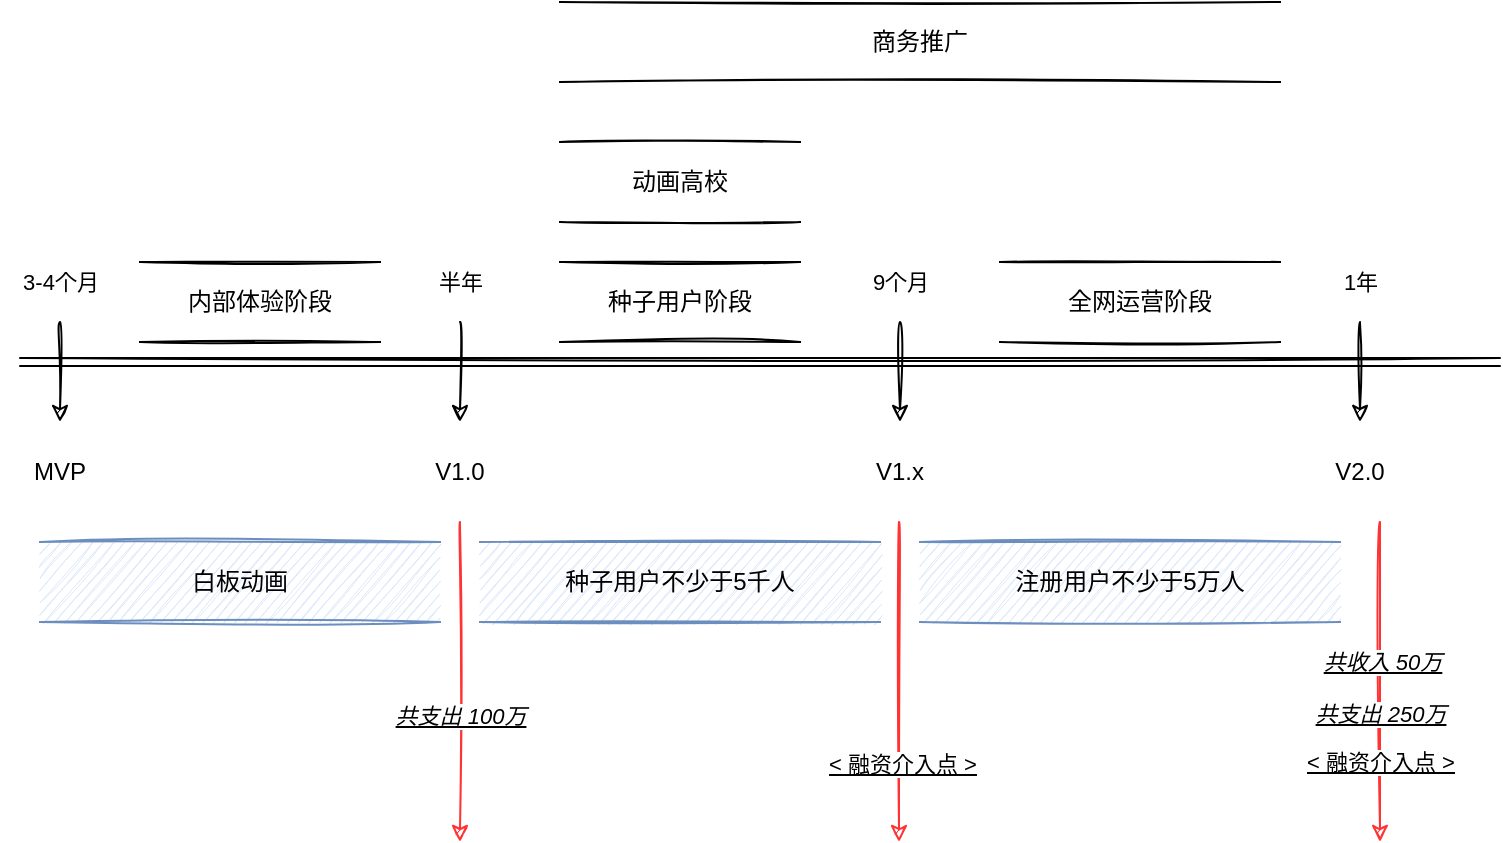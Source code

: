 <mxfile version="20.0.4" type="github">
  <diagram id="yJlJ7mEp0fNVplh_2X6F" name="Page-1">
    <mxGraphModel dx="770" dy="535" grid="1" gridSize="10" guides="1" tooltips="1" connect="1" arrows="1" fold="1" page="1" pageScale="1" pageWidth="827" pageHeight="1169" math="0" shadow="0">
      <root>
        <mxCell id="0" />
        <mxCell id="1" parent="0" />
        <mxCell id="FxuBHbc18nJ3sRIm5NDL-1" value="" style="shape=link;html=1;rounded=0;sketch=1;curved=1;" edge="1" parent="1">
          <mxGeometry width="100" relative="1" as="geometry">
            <mxPoint x="40" y="240" as="sourcePoint" />
            <mxPoint x="780" y="240" as="targetPoint" />
          </mxGeometry>
        </mxCell>
        <mxCell id="FxuBHbc18nJ3sRIm5NDL-2" value="" style="endArrow=classic;html=1;rounded=0;sketch=1;curved=1;" edge="1" parent="1">
          <mxGeometry width="50" height="50" relative="1" as="geometry">
            <mxPoint x="60" y="220" as="sourcePoint" />
            <mxPoint x="60" y="270" as="targetPoint" />
          </mxGeometry>
        </mxCell>
        <mxCell id="FxuBHbc18nJ3sRIm5NDL-4" value="3-4个月" style="edgeLabel;html=1;align=center;verticalAlign=middle;resizable=0;points=[];" vertex="1" connectable="0" parent="FxuBHbc18nJ3sRIm5NDL-2">
          <mxGeometry x="-0.56" relative="1" as="geometry">
            <mxPoint y="-31" as="offset" />
          </mxGeometry>
        </mxCell>
        <mxCell id="FxuBHbc18nJ3sRIm5NDL-7" value="" style="endArrow=classic;html=1;rounded=0;sketch=1;curved=1;" edge="1" parent="1">
          <mxGeometry width="50" height="50" relative="1" as="geometry">
            <mxPoint x="260" y="220" as="sourcePoint" />
            <mxPoint x="260" y="270" as="targetPoint" />
          </mxGeometry>
        </mxCell>
        <mxCell id="FxuBHbc18nJ3sRIm5NDL-8" value="半年" style="edgeLabel;html=1;align=center;verticalAlign=middle;resizable=0;points=[];" vertex="1" connectable="0" parent="FxuBHbc18nJ3sRIm5NDL-7">
          <mxGeometry x="-0.56" relative="1" as="geometry">
            <mxPoint y="-31" as="offset" />
          </mxGeometry>
        </mxCell>
        <mxCell id="FxuBHbc18nJ3sRIm5NDL-9" value="" style="endArrow=classic;html=1;rounded=0;sketch=1;curved=1;" edge="1" parent="1">
          <mxGeometry width="50" height="50" relative="1" as="geometry">
            <mxPoint x="480" y="220" as="sourcePoint" />
            <mxPoint x="480" y="270" as="targetPoint" />
          </mxGeometry>
        </mxCell>
        <mxCell id="FxuBHbc18nJ3sRIm5NDL-10" value="9个月" style="edgeLabel;html=1;align=center;verticalAlign=middle;resizable=0;points=[];" vertex="1" connectable="0" parent="FxuBHbc18nJ3sRIm5NDL-9">
          <mxGeometry x="-0.56" relative="1" as="geometry">
            <mxPoint y="-31" as="offset" />
          </mxGeometry>
        </mxCell>
        <mxCell id="FxuBHbc18nJ3sRIm5NDL-11" value="" style="endArrow=classic;html=1;rounded=0;sketch=1;curved=1;" edge="1" parent="1">
          <mxGeometry width="50" height="50" relative="1" as="geometry">
            <mxPoint x="710" y="220" as="sourcePoint" />
            <mxPoint x="710" y="270" as="targetPoint" />
          </mxGeometry>
        </mxCell>
        <mxCell id="FxuBHbc18nJ3sRIm5NDL-12" value="1年" style="edgeLabel;html=1;align=center;verticalAlign=middle;resizable=0;points=[];" vertex="1" connectable="0" parent="FxuBHbc18nJ3sRIm5NDL-11">
          <mxGeometry x="-0.56" relative="1" as="geometry">
            <mxPoint y="-31" as="offset" />
          </mxGeometry>
        </mxCell>
        <mxCell id="FxuBHbc18nJ3sRIm5NDL-13" value="MVP" style="text;html=1;strokeColor=none;fillColor=none;align=center;verticalAlign=middle;whiteSpace=wrap;rounded=0;sketch=1;" vertex="1" parent="1">
          <mxGeometry x="30" y="280" width="60" height="30" as="geometry" />
        </mxCell>
        <mxCell id="FxuBHbc18nJ3sRIm5NDL-14" value="V1.0" style="text;html=1;strokeColor=none;fillColor=none;align=center;verticalAlign=middle;whiteSpace=wrap;rounded=0;sketch=1;" vertex="1" parent="1">
          <mxGeometry x="230" y="280" width="60" height="30" as="geometry" />
        </mxCell>
        <mxCell id="FxuBHbc18nJ3sRIm5NDL-15" value="V1.x" style="text;html=1;strokeColor=none;fillColor=none;align=center;verticalAlign=middle;whiteSpace=wrap;rounded=0;sketch=1;" vertex="1" parent="1">
          <mxGeometry x="450" y="280" width="60" height="30" as="geometry" />
        </mxCell>
        <mxCell id="FxuBHbc18nJ3sRIm5NDL-16" value="V2.0" style="text;html=1;strokeColor=none;fillColor=none;align=center;verticalAlign=middle;whiteSpace=wrap;rounded=0;sketch=1;" vertex="1" parent="1">
          <mxGeometry x="680" y="280" width="60" height="30" as="geometry" />
        </mxCell>
        <mxCell id="FxuBHbc18nJ3sRIm5NDL-17" value="内部体验阶段" style="shape=partialRectangle;whiteSpace=wrap;html=1;left=0;right=0;fillColor=none;sketch=1;" vertex="1" parent="1">
          <mxGeometry x="100" y="190" width="120" height="40" as="geometry" />
        </mxCell>
        <mxCell id="FxuBHbc18nJ3sRIm5NDL-18" value="种子用户阶段" style="shape=partialRectangle;whiteSpace=wrap;html=1;left=0;right=0;fillColor=none;sketch=1;" vertex="1" parent="1">
          <mxGeometry x="310" y="190" width="120" height="40" as="geometry" />
        </mxCell>
        <mxCell id="FxuBHbc18nJ3sRIm5NDL-19" value="动画高校" style="shape=partialRectangle;whiteSpace=wrap;html=1;left=0;right=0;fillColor=none;sketch=1;" vertex="1" parent="1">
          <mxGeometry x="310" y="130" width="120" height="40" as="geometry" />
        </mxCell>
        <mxCell id="FxuBHbc18nJ3sRIm5NDL-20" value="全网运营阶段" style="shape=partialRectangle;whiteSpace=wrap;html=1;left=0;right=0;fillColor=none;sketch=1;" vertex="1" parent="1">
          <mxGeometry x="530" y="190" width="140" height="40" as="geometry" />
        </mxCell>
        <mxCell id="FxuBHbc18nJ3sRIm5NDL-21" value="白板动画" style="shape=partialRectangle;whiteSpace=wrap;html=1;left=0;right=0;fillColor=#dae8fc;sketch=1;strokeColor=#6c8ebf;" vertex="1" parent="1">
          <mxGeometry x="50" y="330" width="200" height="40" as="geometry" />
        </mxCell>
        <mxCell id="FxuBHbc18nJ3sRIm5NDL-22" value="商务推广" style="shape=partialRectangle;whiteSpace=wrap;html=1;left=0;right=0;fillColor=none;sketch=1;" vertex="1" parent="1">
          <mxGeometry x="310" y="60" width="360" height="40" as="geometry" />
        </mxCell>
        <mxCell id="FxuBHbc18nJ3sRIm5NDL-23" value="种子用户不少于5千人" style="shape=partialRectangle;whiteSpace=wrap;html=1;left=0;right=0;fillColor=#dae8fc;sketch=1;strokeColor=#6c8ebf;" vertex="1" parent="1">
          <mxGeometry x="270" y="330" width="200" height="40" as="geometry" />
        </mxCell>
        <mxCell id="FxuBHbc18nJ3sRIm5NDL-24" value="注册用户不少于5万人" style="shape=partialRectangle;whiteSpace=wrap;html=1;left=0;right=0;fillColor=#dae8fc;sketch=1;strokeColor=#6c8ebf;" vertex="1" parent="1">
          <mxGeometry x="490" y="330" width="210" height="40" as="geometry" />
        </mxCell>
        <mxCell id="FxuBHbc18nJ3sRIm5NDL-25" value="" style="endArrow=classic;html=1;rounded=0;sketch=1;curved=1;strokeColor=#FF3333;" edge="1" parent="1">
          <mxGeometry width="50" height="50" relative="1" as="geometry">
            <mxPoint x="260" y="320" as="sourcePoint" />
            <mxPoint x="260" y="480" as="targetPoint" />
          </mxGeometry>
        </mxCell>
        <mxCell id="FxuBHbc18nJ3sRIm5NDL-26" value="共支出 100万" style="edgeLabel;html=1;align=center;verticalAlign=middle;resizable=0;points=[];fontStyle=6;fontColor=#000000;" vertex="1" connectable="0" parent="FxuBHbc18nJ3sRIm5NDL-25">
          <mxGeometry x="0.455" y="1" relative="1" as="geometry">
            <mxPoint x="-1" y="-20" as="offset" />
          </mxGeometry>
        </mxCell>
        <mxCell id="FxuBHbc18nJ3sRIm5NDL-27" value="" style="endArrow=classic;html=1;rounded=0;sketch=1;curved=1;strokeColor=#FF3333;" edge="1" parent="1">
          <mxGeometry width="50" height="50" relative="1" as="geometry">
            <mxPoint x="479.5" y="320" as="sourcePoint" />
            <mxPoint x="479.5" y="480" as="targetPoint" />
          </mxGeometry>
        </mxCell>
        <mxCell id="FxuBHbc18nJ3sRIm5NDL-28" value="&amp;lt; 融资介入点 &amp;gt;" style="edgeLabel;html=1;align=center;verticalAlign=middle;resizable=0;points=[];fontStyle=4;fontColor=#000000;" vertex="1" connectable="0" parent="FxuBHbc18nJ3sRIm5NDL-27">
          <mxGeometry x="0.455" y="1" relative="1" as="geometry">
            <mxPoint y="4" as="offset" />
          </mxGeometry>
        </mxCell>
        <mxCell id="FxuBHbc18nJ3sRIm5NDL-29" value="" style="endArrow=classic;html=1;rounded=0;sketch=1;curved=1;strokeColor=#FF3333;" edge="1" parent="1">
          <mxGeometry width="50" height="50" relative="1" as="geometry">
            <mxPoint x="720" y="320" as="sourcePoint" />
            <mxPoint x="720" y="480" as="targetPoint" />
          </mxGeometry>
        </mxCell>
        <mxCell id="FxuBHbc18nJ3sRIm5NDL-30" value="共支出 250万" style="edgeLabel;html=1;align=center;verticalAlign=middle;resizable=0;points=[];fontStyle=6;fontColor=#000000;" vertex="1" connectable="0" parent="FxuBHbc18nJ3sRIm5NDL-29">
          <mxGeometry x="0.455" y="1" relative="1" as="geometry">
            <mxPoint x="-1" y="-21" as="offset" />
          </mxGeometry>
        </mxCell>
        <mxCell id="FxuBHbc18nJ3sRIm5NDL-32" value="&amp;lt; 融资介入点 &amp;gt;" style="edgeLabel;html=1;align=center;verticalAlign=middle;resizable=0;points=[];fontStyle=4;fontColor=#000000;" vertex="1" connectable="0" parent="1">
          <mxGeometry x="720" y="440" as="geometry" />
        </mxCell>
        <mxCell id="FxuBHbc18nJ3sRIm5NDL-33" value="共收入 50万" style="edgeLabel;html=1;align=center;verticalAlign=middle;resizable=0;points=[];fontStyle=6;fontColor=#000000;" vertex="1" connectable="0" parent="1">
          <mxGeometry x="721" y="390" as="geometry" />
        </mxCell>
      </root>
    </mxGraphModel>
  </diagram>
</mxfile>
